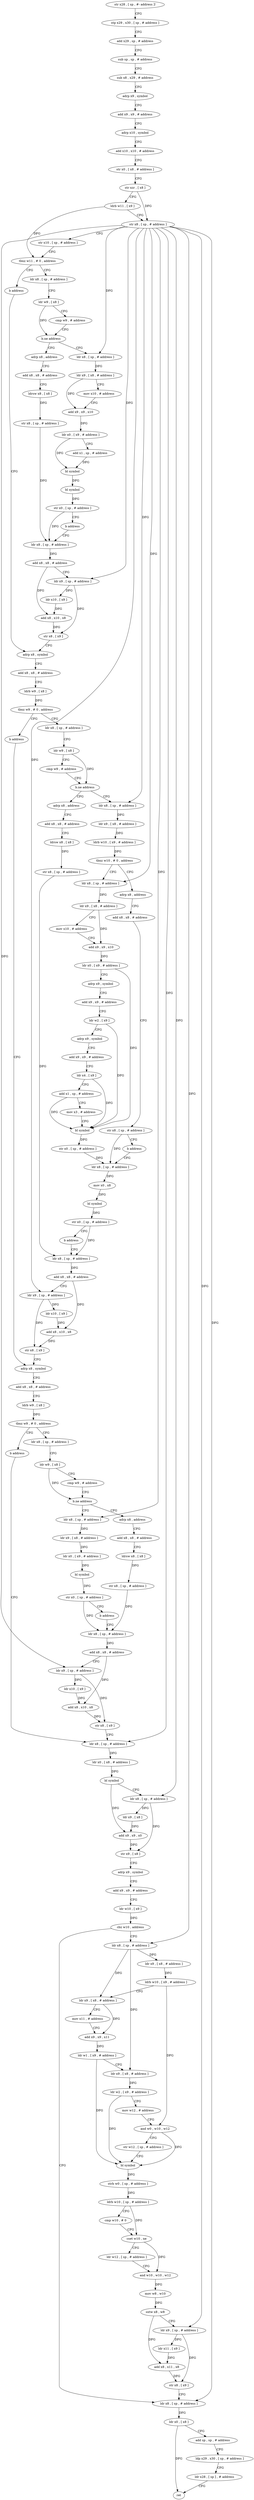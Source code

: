 digraph "func" {
"4250012" [label = "str x28 , [ sp , #- address ]!" ]
"4250016" [label = "stp x29 , x30 , [ sp , # address ]" ]
"4250020" [label = "add x29 , sp , # address" ]
"4250024" [label = "sub sp , sp , # address" ]
"4250028" [label = "sub x8 , x29 , # address" ]
"4250032" [label = "adrp x9 , symbol" ]
"4250036" [label = "add x9 , x9 , # address" ]
"4250040" [label = "adrp x10 , symbol" ]
"4250044" [label = "add x10 , x10 , # address" ]
"4250048" [label = "str x0 , [ x8 , # address ]" ]
"4250052" [label = "str xzr , [ x8 ]" ]
"4250056" [label = "ldrb w11 , [ x9 ]" ]
"4250060" [label = "str x8 , [ sp , # address ]" ]
"4250064" [label = "str x10 , [ sp , # address ]" ]
"4250068" [label = "tbnz w11 , # 0 , address" ]
"4250076" [label = "ldr x8 , [ sp , # address ]" ]
"4250072" [label = "b address" ]
"4250080" [label = "ldr w9 , [ x8 ]" ]
"4250084" [label = "cmp w9 , # address" ]
"4250088" [label = "b.ne address" ]
"4250132" [label = "adrp x8 , address" ]
"4250092" [label = "ldr x8 , [ sp , # address ]" ]
"4250172" [label = "adrp x8 , symbol" ]
"4250136" [label = "add x8 , x8 , # address" ]
"4250140" [label = "ldrsw x8 , [ x8 ]" ]
"4250144" [label = "str x8 , [ sp , # address ]" ]
"4250148" [label = "ldr x8 , [ sp , # address ]" ]
"4250096" [label = "ldr x9 , [ x8 , # address ]" ]
"4250100" [label = "mov x10 , # address" ]
"4250104" [label = "add x9 , x9 , x10" ]
"4250108" [label = "ldr x0 , [ x9 , # address ]" ]
"4250112" [label = "add x1 , sp , # address" ]
"4250116" [label = "bl symbol" ]
"4250120" [label = "bl symbol" ]
"4250124" [label = "str x0 , [ sp , # address ]" ]
"4250128" [label = "b address" ]
"4250176" [label = "add x8 , x8 , # address" ]
"4250180" [label = "ldrb w9 , [ x8 ]" ]
"4250184" [label = "tbnz w9 , # 0 , address" ]
"4250192" [label = "ldr x8 , [ sp , # address ]" ]
"4250188" [label = "b address" ]
"4250196" [label = "ldr w9 , [ x8 ]" ]
"4250200" [label = "cmp w9 , # address" ]
"4250204" [label = "b.ne address" ]
"4250320" [label = "adrp x8 , address" ]
"4250208" [label = "ldr x8 , [ sp , # address ]" ]
"4250360" [label = "adrp x8 , symbol" ]
"4250152" [label = "add x8 , x8 , # address" ]
"4250156" [label = "ldr x9 , [ sp , # address ]" ]
"4250160" [label = "ldr x10 , [ x9 ]" ]
"4250164" [label = "add x8 , x10 , x8" ]
"4250168" [label = "str x8 , [ x9 ]" ]
"4250324" [label = "add x8 , x8 , # address" ]
"4250328" [label = "ldrsw x8 , [ x8 ]" ]
"4250332" [label = "str x8 , [ sp , # address ]" ]
"4250336" [label = "ldr x8 , [ sp , # address ]" ]
"4250212" [label = "ldr x9 , [ x8 , # address ]" ]
"4250216" [label = "ldrb w10 , [ x9 , # address ]" ]
"4250220" [label = "tbnz w10 , # 0 , address" ]
"4250240" [label = "ldr x8 , [ sp , # address ]" ]
"4250224" [label = "adrp x8 , address" ]
"4250364" [label = "add x8 , x8 , # address" ]
"4250368" [label = "ldrb w9 , [ x8 ]" ]
"4250372" [label = "tbnz w9 , # 0 , address" ]
"4250380" [label = "ldr x8 , [ sp , # address ]" ]
"4250376" [label = "b address" ]
"4250384" [label = "ldr w9 , [ x8 ]" ]
"4250388" [label = "cmp w9 , # address" ]
"4250392" [label = "b.ne address" ]
"4250420" [label = "adrp x8 , address" ]
"4250396" [label = "ldr x8 , [ sp , # address ]" ]
"4250460" [label = "ldr x8 , [ sp , # address ]" ]
"4250244" [label = "ldr x9 , [ x8 , # address ]" ]
"4250248" [label = "mov x10 , # address" ]
"4250252" [label = "add x9 , x9 , x10" ]
"4250256" [label = "ldr x0 , [ x9 , # address ]" ]
"4250260" [label = "adrp x9 , symbol" ]
"4250264" [label = "add x9 , x9 , # address" ]
"4250268" [label = "ldr w2 , [ x9 ]" ]
"4250272" [label = "adrp x9 , symbol" ]
"4250276" [label = "add x9 , x9 , # address" ]
"4250280" [label = "ldr x4 , [ x9 ]" ]
"4250284" [label = "add x1 , sp , # address" ]
"4250288" [label = "mov x3 , # address" ]
"4250292" [label = "bl symbol" ]
"4250296" [label = "str x0 , [ sp , # address ]" ]
"4250300" [label = "ldr x8 , [ sp , # address ]" ]
"4250228" [label = "add x8 , x8 , # address" ]
"4250232" [label = "str x8 , [ sp , # address ]" ]
"4250236" [label = "b address" ]
"4250424" [label = "add x8 , x8 , # address" ]
"4250428" [label = "ldrsw x8 , [ x8 ]" ]
"4250432" [label = "str x8 , [ sp , # address ]" ]
"4250436" [label = "ldr x8 , [ sp , # address ]" ]
"4250400" [label = "ldr x9 , [ x8 , # address ]" ]
"4250404" [label = "ldr x0 , [ x9 , # address ]" ]
"4250408" [label = "bl symbol" ]
"4250412" [label = "str x0 , [ sp , # address ]" ]
"4250416" [label = "b address" ]
"4250464" [label = "ldr x0 , [ x8 , # address ]" ]
"4250468" [label = "bl symbol" ]
"4250472" [label = "ldr x8 , [ sp , # address ]" ]
"4250476" [label = "ldr x9 , [ x8 ]" ]
"4250480" [label = "add x9 , x9 , x0" ]
"4250484" [label = "str x9 , [ x8 ]" ]
"4250488" [label = "adrp x9 , symbol" ]
"4250492" [label = "add x9 , x9 , # address" ]
"4250496" [label = "ldr w10 , [ x9 ]" ]
"4250500" [label = "cbz w10 , address" ]
"4250604" [label = "ldr x8 , [ sp , # address ]" ]
"4250504" [label = "ldr x8 , [ sp , # address ]" ]
"4250340" [label = "add x8 , x8 , # address" ]
"4250344" [label = "ldr x9 , [ sp , # address ]" ]
"4250348" [label = "ldr x10 , [ x9 ]" ]
"4250352" [label = "add x8 , x10 , x8" ]
"4250356" [label = "str x8 , [ x9 ]" ]
"4250304" [label = "mov x0 , x8" ]
"4250308" [label = "bl symbol" ]
"4250312" [label = "str x0 , [ sp , # address ]" ]
"4250316" [label = "b address" ]
"4250608" [label = "ldr x0 , [ x8 ]" ]
"4250612" [label = "add sp , sp , # address" ]
"4250616" [label = "ldp x29 , x30 , [ sp , # address ]" ]
"4250620" [label = "ldr x28 , [ sp ] , # address" ]
"4250624" [label = "ret" ]
"4250508" [label = "ldr x9 , [ x8 , # address ]" ]
"4250512" [label = "ldrb w10 , [ x9 , # address ]" ]
"4250516" [label = "ldr x9 , [ x8 , # address ]" ]
"4250520" [label = "mov x11 , # address" ]
"4250524" [label = "add x9 , x9 , x11" ]
"4250528" [label = "ldr w1 , [ x9 , # address ]" ]
"4250532" [label = "ldr x9 , [ x8 , # address ]" ]
"4250536" [label = "ldr w2 , [ x9 , # address ]" ]
"4250540" [label = "mov w12 , # address" ]
"4250544" [label = "and w0 , w10 , w12" ]
"4250548" [label = "str w12 , [ sp , # address ]" ]
"4250552" [label = "bl symbol" ]
"4250556" [label = "strb w0 , [ sp , # address ]" ]
"4250560" [label = "ldrb w10 , [ sp , # address ]" ]
"4250564" [label = "cmp w10 , # 0" ]
"4250568" [label = "cset w10 , ne" ]
"4250572" [label = "ldr w12 , [ sp , # address ]" ]
"4250576" [label = "and w10 , w10 , w12" ]
"4250580" [label = "mov w8 , w10" ]
"4250584" [label = "sxtw x8 , w8" ]
"4250588" [label = "ldr x9 , [ sp , # address ]" ]
"4250592" [label = "ldr x11 , [ x9 ]" ]
"4250596" [label = "add x8 , x11 , x8" ]
"4250600" [label = "str x8 , [ x9 ]" ]
"4250440" [label = "add x8 , x8 , # address" ]
"4250444" [label = "ldr x9 , [ sp , # address ]" ]
"4250448" [label = "ldr x10 , [ x9 ]" ]
"4250452" [label = "add x8 , x10 , x8" ]
"4250456" [label = "str x8 , [ x9 ]" ]
"4250012" -> "4250016" [ label = "CFG" ]
"4250016" -> "4250020" [ label = "CFG" ]
"4250020" -> "4250024" [ label = "CFG" ]
"4250024" -> "4250028" [ label = "CFG" ]
"4250028" -> "4250032" [ label = "CFG" ]
"4250032" -> "4250036" [ label = "CFG" ]
"4250036" -> "4250040" [ label = "CFG" ]
"4250040" -> "4250044" [ label = "CFG" ]
"4250044" -> "4250048" [ label = "CFG" ]
"4250048" -> "4250052" [ label = "CFG" ]
"4250052" -> "4250056" [ label = "CFG" ]
"4250052" -> "4250060" [ label = "DFG" ]
"4250056" -> "4250060" [ label = "CFG" ]
"4250056" -> "4250068" [ label = "DFG" ]
"4250060" -> "4250064" [ label = "CFG" ]
"4250060" -> "4250092" [ label = "DFG" ]
"4250060" -> "4250156" [ label = "DFG" ]
"4250060" -> "4250208" [ label = "DFG" ]
"4250060" -> "4250344" [ label = "DFG" ]
"4250060" -> "4250240" [ label = "DFG" ]
"4250060" -> "4250396" [ label = "DFG" ]
"4250060" -> "4250460" [ label = "DFG" ]
"4250060" -> "4250472" [ label = "DFG" ]
"4250060" -> "4250444" [ label = "DFG" ]
"4250060" -> "4250604" [ label = "DFG" ]
"4250060" -> "4250504" [ label = "DFG" ]
"4250060" -> "4250588" [ label = "DFG" ]
"4250064" -> "4250068" [ label = "CFG" ]
"4250068" -> "4250076" [ label = "CFG" ]
"4250068" -> "4250072" [ label = "CFG" ]
"4250076" -> "4250080" [ label = "CFG" ]
"4250072" -> "4250172" [ label = "CFG" ]
"4250080" -> "4250084" [ label = "CFG" ]
"4250080" -> "4250088" [ label = "DFG" ]
"4250084" -> "4250088" [ label = "CFG" ]
"4250088" -> "4250132" [ label = "CFG" ]
"4250088" -> "4250092" [ label = "CFG" ]
"4250132" -> "4250136" [ label = "CFG" ]
"4250092" -> "4250096" [ label = "DFG" ]
"4250172" -> "4250176" [ label = "CFG" ]
"4250136" -> "4250140" [ label = "CFG" ]
"4250140" -> "4250144" [ label = "DFG" ]
"4250144" -> "4250148" [ label = "DFG" ]
"4250148" -> "4250152" [ label = "DFG" ]
"4250096" -> "4250100" [ label = "CFG" ]
"4250096" -> "4250104" [ label = "DFG" ]
"4250100" -> "4250104" [ label = "CFG" ]
"4250104" -> "4250108" [ label = "DFG" ]
"4250108" -> "4250112" [ label = "CFG" ]
"4250108" -> "4250116" [ label = "DFG" ]
"4250112" -> "4250116" [ label = "DFG" ]
"4250116" -> "4250120" [ label = "DFG" ]
"4250120" -> "4250124" [ label = "DFG" ]
"4250124" -> "4250128" [ label = "CFG" ]
"4250124" -> "4250148" [ label = "DFG" ]
"4250128" -> "4250148" [ label = "CFG" ]
"4250176" -> "4250180" [ label = "CFG" ]
"4250180" -> "4250184" [ label = "DFG" ]
"4250184" -> "4250192" [ label = "CFG" ]
"4250184" -> "4250188" [ label = "CFG" ]
"4250192" -> "4250196" [ label = "CFG" ]
"4250188" -> "4250360" [ label = "CFG" ]
"4250196" -> "4250200" [ label = "CFG" ]
"4250196" -> "4250204" [ label = "DFG" ]
"4250200" -> "4250204" [ label = "CFG" ]
"4250204" -> "4250320" [ label = "CFG" ]
"4250204" -> "4250208" [ label = "CFG" ]
"4250320" -> "4250324" [ label = "CFG" ]
"4250208" -> "4250212" [ label = "DFG" ]
"4250360" -> "4250364" [ label = "CFG" ]
"4250152" -> "4250156" [ label = "CFG" ]
"4250152" -> "4250164" [ label = "DFG" ]
"4250156" -> "4250160" [ label = "DFG" ]
"4250156" -> "4250168" [ label = "DFG" ]
"4250160" -> "4250164" [ label = "DFG" ]
"4250164" -> "4250168" [ label = "DFG" ]
"4250168" -> "4250172" [ label = "CFG" ]
"4250324" -> "4250328" [ label = "CFG" ]
"4250328" -> "4250332" [ label = "DFG" ]
"4250332" -> "4250336" [ label = "DFG" ]
"4250336" -> "4250340" [ label = "DFG" ]
"4250212" -> "4250216" [ label = "DFG" ]
"4250216" -> "4250220" [ label = "DFG" ]
"4250220" -> "4250240" [ label = "CFG" ]
"4250220" -> "4250224" [ label = "CFG" ]
"4250240" -> "4250244" [ label = "DFG" ]
"4250224" -> "4250228" [ label = "CFG" ]
"4250364" -> "4250368" [ label = "CFG" ]
"4250368" -> "4250372" [ label = "DFG" ]
"4250372" -> "4250380" [ label = "CFG" ]
"4250372" -> "4250376" [ label = "CFG" ]
"4250380" -> "4250384" [ label = "CFG" ]
"4250376" -> "4250460" [ label = "CFG" ]
"4250384" -> "4250388" [ label = "CFG" ]
"4250384" -> "4250392" [ label = "DFG" ]
"4250388" -> "4250392" [ label = "CFG" ]
"4250392" -> "4250420" [ label = "CFG" ]
"4250392" -> "4250396" [ label = "CFG" ]
"4250420" -> "4250424" [ label = "CFG" ]
"4250396" -> "4250400" [ label = "DFG" ]
"4250460" -> "4250464" [ label = "DFG" ]
"4250244" -> "4250248" [ label = "CFG" ]
"4250244" -> "4250252" [ label = "DFG" ]
"4250248" -> "4250252" [ label = "CFG" ]
"4250252" -> "4250256" [ label = "DFG" ]
"4250256" -> "4250260" [ label = "CFG" ]
"4250256" -> "4250292" [ label = "DFG" ]
"4250260" -> "4250264" [ label = "CFG" ]
"4250264" -> "4250268" [ label = "CFG" ]
"4250268" -> "4250272" [ label = "CFG" ]
"4250268" -> "4250292" [ label = "DFG" ]
"4250272" -> "4250276" [ label = "CFG" ]
"4250276" -> "4250280" [ label = "CFG" ]
"4250280" -> "4250284" [ label = "CFG" ]
"4250280" -> "4250292" [ label = "DFG" ]
"4250284" -> "4250288" [ label = "CFG" ]
"4250284" -> "4250292" [ label = "DFG" ]
"4250288" -> "4250292" [ label = "CFG" ]
"4250292" -> "4250296" [ label = "DFG" ]
"4250296" -> "4250300" [ label = "DFG" ]
"4250300" -> "4250304" [ label = "DFG" ]
"4250228" -> "4250232" [ label = "CFG" ]
"4250232" -> "4250236" [ label = "CFG" ]
"4250232" -> "4250300" [ label = "DFG" ]
"4250236" -> "4250300" [ label = "CFG" ]
"4250424" -> "4250428" [ label = "CFG" ]
"4250428" -> "4250432" [ label = "DFG" ]
"4250432" -> "4250436" [ label = "DFG" ]
"4250436" -> "4250440" [ label = "DFG" ]
"4250400" -> "4250404" [ label = "DFG" ]
"4250404" -> "4250408" [ label = "DFG" ]
"4250408" -> "4250412" [ label = "DFG" ]
"4250412" -> "4250416" [ label = "CFG" ]
"4250412" -> "4250436" [ label = "DFG" ]
"4250416" -> "4250436" [ label = "CFG" ]
"4250464" -> "4250468" [ label = "DFG" ]
"4250468" -> "4250472" [ label = "CFG" ]
"4250468" -> "4250480" [ label = "DFG" ]
"4250472" -> "4250476" [ label = "DFG" ]
"4250472" -> "4250484" [ label = "DFG" ]
"4250476" -> "4250480" [ label = "DFG" ]
"4250480" -> "4250484" [ label = "DFG" ]
"4250484" -> "4250488" [ label = "CFG" ]
"4250488" -> "4250492" [ label = "CFG" ]
"4250492" -> "4250496" [ label = "CFG" ]
"4250496" -> "4250500" [ label = "DFG" ]
"4250500" -> "4250604" [ label = "CFG" ]
"4250500" -> "4250504" [ label = "CFG" ]
"4250604" -> "4250608" [ label = "DFG" ]
"4250504" -> "4250508" [ label = "DFG" ]
"4250504" -> "4250516" [ label = "DFG" ]
"4250504" -> "4250532" [ label = "DFG" ]
"4250340" -> "4250344" [ label = "CFG" ]
"4250340" -> "4250352" [ label = "DFG" ]
"4250344" -> "4250348" [ label = "DFG" ]
"4250344" -> "4250356" [ label = "DFG" ]
"4250348" -> "4250352" [ label = "DFG" ]
"4250352" -> "4250356" [ label = "DFG" ]
"4250356" -> "4250360" [ label = "CFG" ]
"4250304" -> "4250308" [ label = "DFG" ]
"4250308" -> "4250312" [ label = "DFG" ]
"4250312" -> "4250316" [ label = "CFG" ]
"4250312" -> "4250336" [ label = "DFG" ]
"4250316" -> "4250336" [ label = "CFG" ]
"4250608" -> "4250612" [ label = "CFG" ]
"4250608" -> "4250624" [ label = "DFG" ]
"4250612" -> "4250616" [ label = "CFG" ]
"4250616" -> "4250620" [ label = "CFG" ]
"4250620" -> "4250624" [ label = "CFG" ]
"4250508" -> "4250512" [ label = "DFG" ]
"4250512" -> "4250516" [ label = "CFG" ]
"4250512" -> "4250544" [ label = "DFG" ]
"4250516" -> "4250520" [ label = "CFG" ]
"4250516" -> "4250524" [ label = "DFG" ]
"4250520" -> "4250524" [ label = "CFG" ]
"4250524" -> "4250528" [ label = "DFG" ]
"4250528" -> "4250532" [ label = "CFG" ]
"4250528" -> "4250552" [ label = "DFG" ]
"4250532" -> "4250536" [ label = "DFG" ]
"4250536" -> "4250540" [ label = "CFG" ]
"4250536" -> "4250552" [ label = "DFG" ]
"4250540" -> "4250544" [ label = "CFG" ]
"4250544" -> "4250548" [ label = "CFG" ]
"4250544" -> "4250552" [ label = "DFG" ]
"4250548" -> "4250552" [ label = "CFG" ]
"4250552" -> "4250556" [ label = "DFG" ]
"4250556" -> "4250560" [ label = "DFG" ]
"4250560" -> "4250564" [ label = "CFG" ]
"4250560" -> "4250568" [ label = "DFG" ]
"4250564" -> "4250568" [ label = "CFG" ]
"4250568" -> "4250572" [ label = "CFG" ]
"4250568" -> "4250576" [ label = "DFG" ]
"4250572" -> "4250576" [ label = "CFG" ]
"4250576" -> "4250580" [ label = "DFG" ]
"4250580" -> "4250584" [ label = "DFG" ]
"4250584" -> "4250588" [ label = "CFG" ]
"4250584" -> "4250596" [ label = "DFG" ]
"4250588" -> "4250592" [ label = "DFG" ]
"4250588" -> "4250600" [ label = "DFG" ]
"4250592" -> "4250596" [ label = "DFG" ]
"4250596" -> "4250600" [ label = "DFG" ]
"4250600" -> "4250604" [ label = "CFG" ]
"4250440" -> "4250444" [ label = "CFG" ]
"4250440" -> "4250452" [ label = "DFG" ]
"4250444" -> "4250448" [ label = "DFG" ]
"4250444" -> "4250456" [ label = "DFG" ]
"4250448" -> "4250452" [ label = "DFG" ]
"4250452" -> "4250456" [ label = "DFG" ]
"4250456" -> "4250460" [ label = "CFG" ]
}

